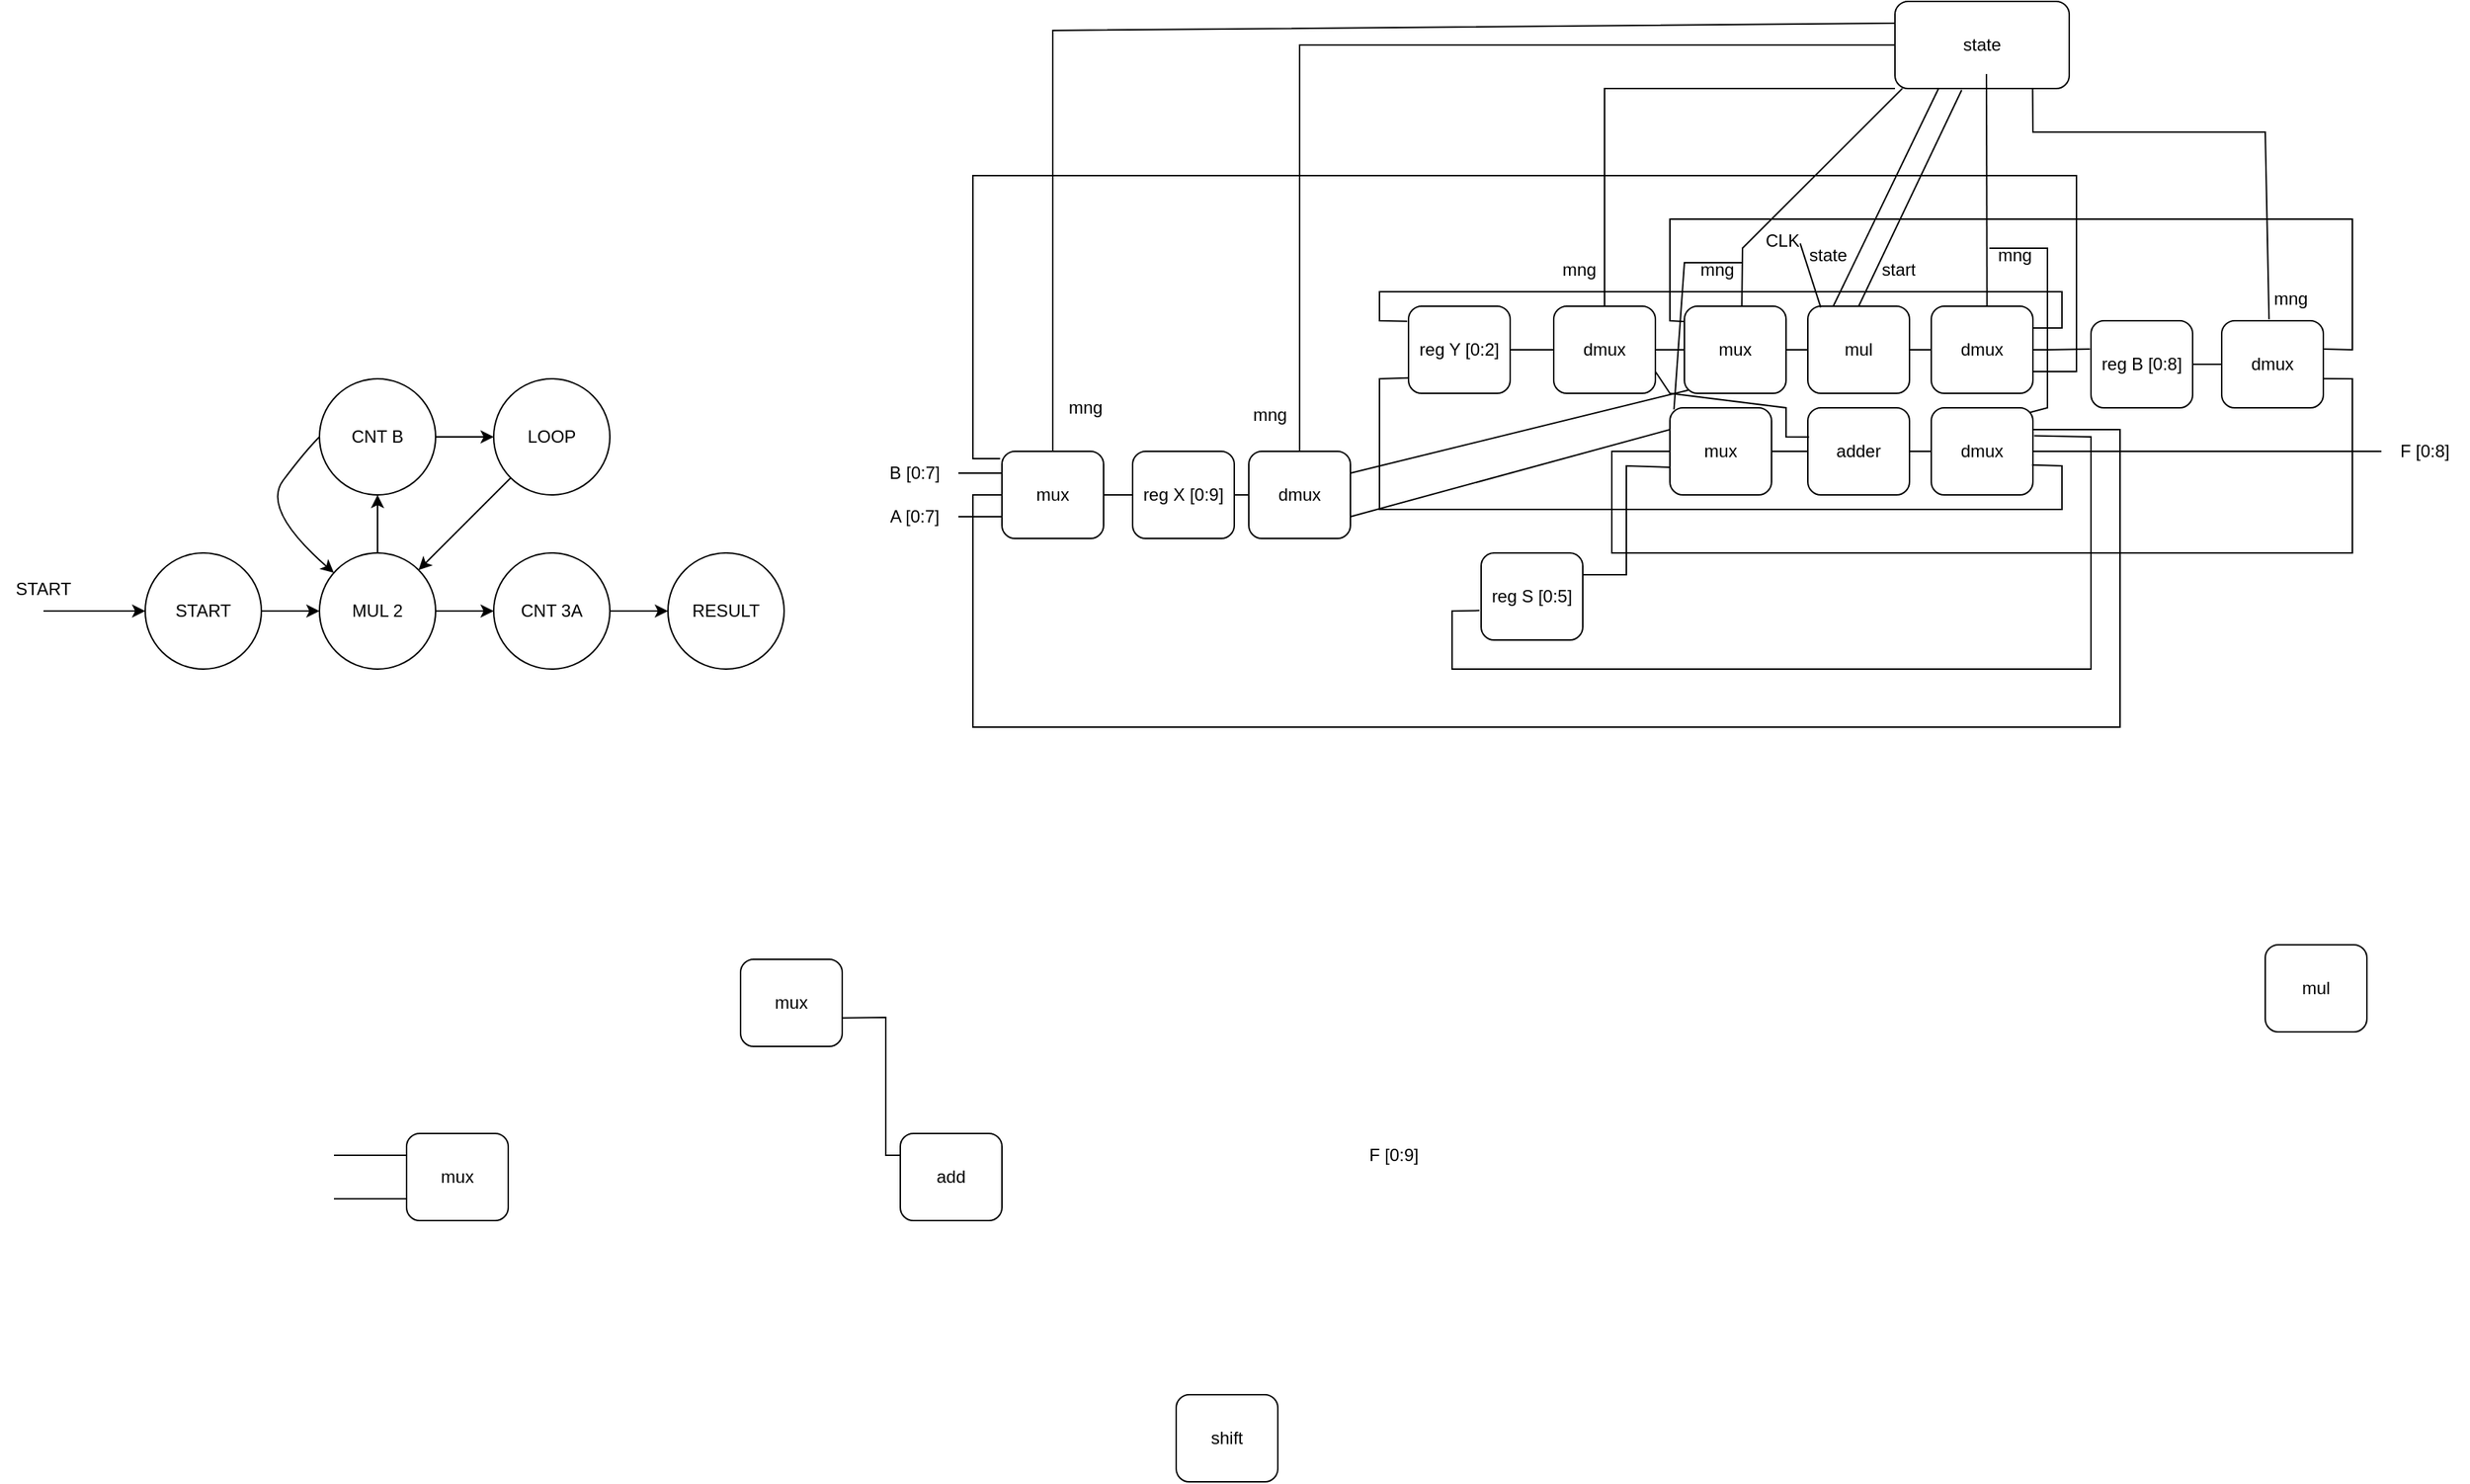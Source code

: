 <mxfile version="21.7.5" type="device">
  <diagram name="Страница — 1" id="_eKC1Yq2gjN5vhUV-_QZ">
    <mxGraphModel dx="2261" dy="2053" grid="1" gridSize="10" guides="1" tooltips="1" connect="1" arrows="1" fold="1" page="1" pageScale="1" pageWidth="827" pageHeight="1169" math="0" shadow="0">
      <root>
        <mxCell id="0" />
        <mxCell id="1" parent="0" />
        <mxCell id="QPCa7NaB6SAIlgkg3rmA-1" value="START" style="ellipse;whiteSpace=wrap;html=1;aspect=fixed;" parent="1" vertex="1">
          <mxGeometry x="70" y="360" width="80" height="80" as="geometry" />
        </mxCell>
        <mxCell id="QPCa7NaB6SAIlgkg3rmA-2" value="MUL 2" style="ellipse;whiteSpace=wrap;html=1;aspect=fixed;" parent="1" vertex="1">
          <mxGeometry x="190" y="360" width="80" height="80" as="geometry" />
        </mxCell>
        <mxCell id="QPCa7NaB6SAIlgkg3rmA-4" value="CNT 3A" style="ellipse;whiteSpace=wrap;html=1;aspect=fixed;" parent="1" vertex="1">
          <mxGeometry x="310" y="360" width="80" height="80" as="geometry" />
        </mxCell>
        <mxCell id="QPCa7NaB6SAIlgkg3rmA-6" value="RESULT" style="ellipse;whiteSpace=wrap;html=1;aspect=fixed;" parent="1" vertex="1">
          <mxGeometry x="430" y="360" width="80" height="80" as="geometry" />
        </mxCell>
        <mxCell id="QPCa7NaB6SAIlgkg3rmA-7" value="CNT B" style="ellipse;whiteSpace=wrap;html=1;aspect=fixed;" parent="1" vertex="1">
          <mxGeometry x="190" y="240" width="80" height="80" as="geometry" />
        </mxCell>
        <mxCell id="QPCa7NaB6SAIlgkg3rmA-8" value="LOOP" style="ellipse;whiteSpace=wrap;html=1;aspect=fixed;" parent="1" vertex="1">
          <mxGeometry x="310" y="240" width="80" height="80" as="geometry" />
        </mxCell>
        <mxCell id="QPCa7NaB6SAIlgkg3rmA-9" value="" style="endArrow=classic;html=1;rounded=0;entryX=0;entryY=0.5;entryDx=0;entryDy=0;" parent="1" target="QPCa7NaB6SAIlgkg3rmA-1" edge="1">
          <mxGeometry width="50" height="50" relative="1" as="geometry">
            <mxPoint y="400" as="sourcePoint" />
            <mxPoint x="360" y="390" as="targetPoint" />
          </mxGeometry>
        </mxCell>
        <mxCell id="QPCa7NaB6SAIlgkg3rmA-11" value="" style="endArrow=classic;html=1;rounded=0;exitX=1;exitY=0.5;exitDx=0;exitDy=0;entryX=0;entryY=0.5;entryDx=0;entryDy=0;" parent="1" source="QPCa7NaB6SAIlgkg3rmA-1" target="QPCa7NaB6SAIlgkg3rmA-2" edge="1">
          <mxGeometry width="50" height="50" relative="1" as="geometry">
            <mxPoint x="310" y="440" as="sourcePoint" />
            <mxPoint x="360" y="390" as="targetPoint" />
          </mxGeometry>
        </mxCell>
        <mxCell id="QPCa7NaB6SAIlgkg3rmA-12" value="" style="endArrow=classic;html=1;rounded=0;exitX=1;exitY=0.5;exitDx=0;exitDy=0;entryX=0;entryY=0.5;entryDx=0;entryDy=0;" parent="1" source="QPCa7NaB6SAIlgkg3rmA-2" target="QPCa7NaB6SAIlgkg3rmA-4" edge="1">
          <mxGeometry width="50" height="50" relative="1" as="geometry">
            <mxPoint x="310" y="440" as="sourcePoint" />
            <mxPoint x="360" y="390" as="targetPoint" />
          </mxGeometry>
        </mxCell>
        <mxCell id="QPCa7NaB6SAIlgkg3rmA-13" value="" style="endArrow=classic;html=1;rounded=0;entryX=0;entryY=0.5;entryDx=0;entryDy=0;exitX=1;exitY=0.5;exitDx=0;exitDy=0;" parent="1" source="QPCa7NaB6SAIlgkg3rmA-4" edge="1">
          <mxGeometry width="50" height="50" relative="1" as="geometry">
            <mxPoint x="310" y="440" as="sourcePoint" />
            <mxPoint x="430" y="400" as="targetPoint" />
          </mxGeometry>
        </mxCell>
        <mxCell id="QPCa7NaB6SAIlgkg3rmA-14" value="" style="endArrow=classic;html=1;rounded=0;entryX=0.5;entryY=1;entryDx=0;entryDy=0;exitX=0.5;exitY=0;exitDx=0;exitDy=0;" parent="1" source="QPCa7NaB6SAIlgkg3rmA-2" target="QPCa7NaB6SAIlgkg3rmA-7" edge="1">
          <mxGeometry width="50" height="50" relative="1" as="geometry">
            <mxPoint x="310" y="440" as="sourcePoint" />
            <mxPoint x="360" y="390" as="targetPoint" />
          </mxGeometry>
        </mxCell>
        <mxCell id="QPCa7NaB6SAIlgkg3rmA-15" value="" style="endArrow=classic;html=1;rounded=0;entryX=0;entryY=0.5;entryDx=0;entryDy=0;exitX=1;exitY=0.5;exitDx=0;exitDy=0;" parent="1" source="QPCa7NaB6SAIlgkg3rmA-7" target="QPCa7NaB6SAIlgkg3rmA-8" edge="1">
          <mxGeometry width="50" height="50" relative="1" as="geometry">
            <mxPoint x="310" y="440" as="sourcePoint" />
            <mxPoint x="360" y="390" as="targetPoint" />
          </mxGeometry>
        </mxCell>
        <mxCell id="QPCa7NaB6SAIlgkg3rmA-16" value="" style="endArrow=classic;html=1;rounded=0;exitX=0;exitY=1;exitDx=0;exitDy=0;entryX=1;entryY=0;entryDx=0;entryDy=0;" parent="1" source="QPCa7NaB6SAIlgkg3rmA-8" target="QPCa7NaB6SAIlgkg3rmA-2" edge="1">
          <mxGeometry width="50" height="50" relative="1" as="geometry">
            <mxPoint x="310" y="440" as="sourcePoint" />
            <mxPoint x="360" y="390" as="targetPoint" />
          </mxGeometry>
        </mxCell>
        <mxCell id="QPCa7NaB6SAIlgkg3rmA-18" value="" style="curved=1;endArrow=classic;html=1;rounded=0;exitX=0;exitY=0.5;exitDx=0;exitDy=0;" parent="1" source="QPCa7NaB6SAIlgkg3rmA-7" target="QPCa7NaB6SAIlgkg3rmA-2" edge="1">
          <mxGeometry width="50" height="50" relative="1" as="geometry">
            <mxPoint x="180" y="330" as="sourcePoint" />
            <mxPoint x="140" y="260" as="targetPoint" />
            <Array as="points">
              <mxPoint x="180" y="290" />
              <mxPoint x="150" y="330" />
            </Array>
          </mxGeometry>
        </mxCell>
        <mxCell id="QPCa7NaB6SAIlgkg3rmA-20" value="START" style="text;html=1;strokeColor=none;fillColor=none;align=center;verticalAlign=middle;whiteSpace=wrap;rounded=0;" parent="1" vertex="1">
          <mxGeometry x="-30" y="370" width="60" height="30" as="geometry" />
        </mxCell>
        <mxCell id="QPCa7NaB6SAIlgkg3rmA-22" value="mux" style="rounded=1;whiteSpace=wrap;html=1;" parent="1" vertex="1">
          <mxGeometry x="250" y="760" width="70" height="60" as="geometry" />
        </mxCell>
        <mxCell id="QPCa7NaB6SAIlgkg3rmA-23" value="" style="endArrow=none;html=1;rounded=0;entryX=0;entryY=0.25;entryDx=0;entryDy=0;" parent="1" target="QPCa7NaB6SAIlgkg3rmA-22" edge="1">
          <mxGeometry width="50" height="50" relative="1" as="geometry">
            <mxPoint x="200" y="775" as="sourcePoint" />
            <mxPoint x="440" y="480" as="targetPoint" />
          </mxGeometry>
        </mxCell>
        <mxCell id="QPCa7NaB6SAIlgkg3rmA-24" value="" style="endArrow=none;html=1;rounded=0;entryX=0;entryY=0.75;entryDx=0;entryDy=0;" parent="1" target="QPCa7NaB6SAIlgkg3rmA-22" edge="1">
          <mxGeometry width="50" height="50" relative="1" as="geometry">
            <mxPoint x="200" y="805" as="sourcePoint" />
            <mxPoint x="460" y="630" as="targetPoint" />
          </mxGeometry>
        </mxCell>
        <mxCell id="QPCa7NaB6SAIlgkg3rmA-25" value="A [0:7]" style="text;html=1;strokeColor=none;fillColor=none;align=center;verticalAlign=middle;whiteSpace=wrap;rounded=0;" parent="1" vertex="1">
          <mxGeometry x="570" y="320" width="60" height="30" as="geometry" />
        </mxCell>
        <mxCell id="QPCa7NaB6SAIlgkg3rmA-26" value="B [0:7]" style="text;html=1;strokeColor=none;fillColor=none;align=center;verticalAlign=middle;whiteSpace=wrap;rounded=0;" parent="1" vertex="1">
          <mxGeometry x="570" y="290" width="60" height="30" as="geometry" />
        </mxCell>
        <mxCell id="QPCa7NaB6SAIlgkg3rmA-29" value="reg X [0:9]" style="rounded=1;whiteSpace=wrap;html=1;" parent="1" vertex="1">
          <mxGeometry x="750" y="290" width="70" height="60" as="geometry" />
        </mxCell>
        <mxCell id="QPCa7NaB6SAIlgkg3rmA-31" value="mux" style="rounded=1;whiteSpace=wrap;html=1;" parent="1" vertex="1">
          <mxGeometry x="660" y="290" width="70" height="60" as="geometry" />
        </mxCell>
        <mxCell id="QPCa7NaB6SAIlgkg3rmA-34" value="add" style="rounded=1;whiteSpace=wrap;html=1;" parent="1" vertex="1">
          <mxGeometry x="590" y="760" width="70" height="60" as="geometry" />
        </mxCell>
        <mxCell id="QPCa7NaB6SAIlgkg3rmA-37" value="dmux" style="rounded=1;whiteSpace=wrap;html=1;" parent="1" vertex="1">
          <mxGeometry x="1040" y="190" width="70" height="60" as="geometry" />
        </mxCell>
        <mxCell id="QPCa7NaB6SAIlgkg3rmA-40" value="F [0:9]" style="text;html=1;strokeColor=none;fillColor=none;align=center;verticalAlign=middle;whiteSpace=wrap;rounded=0;" parent="1" vertex="1">
          <mxGeometry x="900" y="760" width="60" height="30" as="geometry" />
        </mxCell>
        <mxCell id="QPCa7NaB6SAIlgkg3rmA-41" value="reg S [0:5]" style="rounded=1;whiteSpace=wrap;html=1;" parent="1" vertex="1">
          <mxGeometry x="990" y="360" width="70" height="60" as="geometry" />
        </mxCell>
        <mxCell id="QPCa7NaB6SAIlgkg3rmA-44" value="shift" style="rounded=1;whiteSpace=wrap;html=1;" parent="1" vertex="1">
          <mxGeometry x="780" y="940" width="70" height="60" as="geometry" />
        </mxCell>
        <mxCell id="QPCa7NaB6SAIlgkg3rmA-47" value="adder" style="rounded=1;whiteSpace=wrap;html=1;" parent="1" vertex="1">
          <mxGeometry x="1215" y="260" width="70" height="60" as="geometry" />
        </mxCell>
        <mxCell id="QPCa7NaB6SAIlgkg3rmA-49" value="reg B [0:8]" style="rounded=1;whiteSpace=wrap;html=1;" parent="1" vertex="1">
          <mxGeometry x="1410" y="200" width="70" height="60" as="geometry" />
        </mxCell>
        <mxCell id="QPCa7NaB6SAIlgkg3rmA-51" value="mux" style="rounded=1;whiteSpace=wrap;html=1;" parent="1" vertex="1">
          <mxGeometry x="480" y="640" width="70" height="60" as="geometry" />
        </mxCell>
        <mxCell id="QPCa7NaB6SAIlgkg3rmA-53" value="" style="endArrow=none;html=1;rounded=0;entryX=0;entryY=0.25;entryDx=0;entryDy=0;exitX=1.006;exitY=0.672;exitDx=0;exitDy=0;exitPerimeter=0;" parent="1" source="QPCa7NaB6SAIlgkg3rmA-51" target="QPCa7NaB6SAIlgkg3rmA-34" edge="1">
          <mxGeometry width="50" height="50" relative="1" as="geometry">
            <mxPoint x="480" y="700" as="sourcePoint" />
            <mxPoint x="530" y="650" as="targetPoint" />
            <Array as="points">
              <mxPoint x="580" y="680" />
              <mxPoint x="580" y="775" />
            </Array>
          </mxGeometry>
        </mxCell>
        <mxCell id="QPCa7NaB6SAIlgkg3rmA-54" value="reg Y [0:2]" style="rounded=1;whiteSpace=wrap;html=1;" parent="1" vertex="1">
          <mxGeometry x="940" y="190" width="70" height="60" as="geometry" />
        </mxCell>
        <mxCell id="QPCa7NaB6SAIlgkg3rmA-56" value="mul" style="rounded=1;whiteSpace=wrap;html=1;" parent="1" vertex="1">
          <mxGeometry x="1530" y="630" width="70" height="60" as="geometry" />
        </mxCell>
        <mxCell id="QPCa7NaB6SAIlgkg3rmA-59" value="state" style="rounded=1;whiteSpace=wrap;html=1;" parent="1" vertex="1">
          <mxGeometry x="1275" y="-20" width="120" height="60" as="geometry" />
        </mxCell>
        <mxCell id="-mse4Fm2Hmg8w5qxIZF9-1" value="F [0:8]" style="text;html=1;strokeColor=none;fillColor=none;align=center;verticalAlign=middle;whiteSpace=wrap;rounded=0;" parent="1" vertex="1">
          <mxGeometry x="1610" y="275" width="60" height="30" as="geometry" />
        </mxCell>
        <mxCell id="-mse4Fm2Hmg8w5qxIZF9-2" value="mul" style="rounded=1;whiteSpace=wrap;html=1;" parent="1" vertex="1">
          <mxGeometry x="1215" y="190" width="70" height="60" as="geometry" />
        </mxCell>
        <mxCell id="-mse4Fm2Hmg8w5qxIZF9-3" value="" style="endArrow=none;html=1;rounded=0;entryX=0;entryY=0.5;entryDx=0;entryDy=0;exitX=1;exitY=0.5;exitDx=0;exitDy=0;" parent="1" source="QPCa7NaB6SAIlgkg3rmA-31" target="QPCa7NaB6SAIlgkg3rmA-29" edge="1">
          <mxGeometry width="50" height="50" relative="1" as="geometry">
            <mxPoint x="920" y="520" as="sourcePoint" />
            <mxPoint x="970" y="470" as="targetPoint" />
          </mxGeometry>
        </mxCell>
        <mxCell id="-mse4Fm2Hmg8w5qxIZF9-4" value="" style="endArrow=none;html=1;rounded=0;entryX=0;entryY=0.25;entryDx=0;entryDy=0;exitX=1;exitY=0.5;exitDx=0;exitDy=0;" parent="1" source="QPCa7NaB6SAIlgkg3rmA-26" target="QPCa7NaB6SAIlgkg3rmA-31" edge="1">
          <mxGeometry width="50" height="50" relative="1" as="geometry">
            <mxPoint x="880" y="470" as="sourcePoint" />
            <mxPoint x="930" y="420" as="targetPoint" />
          </mxGeometry>
        </mxCell>
        <mxCell id="-mse4Fm2Hmg8w5qxIZF9-5" value="" style="endArrow=none;html=1;rounded=0;entryX=0;entryY=0.5;entryDx=0;entryDy=0;exitX=1;exitY=0.5;exitDx=0;exitDy=0;" parent="1" source="QPCa7NaB6SAIlgkg3rmA-54" target="QPCa7NaB6SAIlgkg3rmA-37" edge="1">
          <mxGeometry width="50" height="50" relative="1" as="geometry">
            <mxPoint x="900" y="410" as="sourcePoint" />
            <mxPoint x="950" y="360" as="targetPoint" />
          </mxGeometry>
        </mxCell>
        <mxCell id="-mse4Fm2Hmg8w5qxIZF9-6" value="" style="endArrow=none;html=1;rounded=0;exitX=1;exitY=0.5;exitDx=0;exitDy=0;entryX=0;entryY=0.5;entryDx=0;entryDy=0;" parent="1" source="QPCa7NaB6SAIlgkg3rmA-37" target="-mse4Fm2Hmg8w5qxIZF9-35" edge="1">
          <mxGeometry width="50" height="50" relative="1" as="geometry">
            <mxPoint x="900" y="410" as="sourcePoint" />
            <mxPoint x="1170" y="190" as="targetPoint" />
          </mxGeometry>
        </mxCell>
        <mxCell id="-mse4Fm2Hmg8w5qxIZF9-7" value="" style="endArrow=none;html=1;rounded=0;entryX=1;entryY=0.75;entryDx=0;entryDy=0;exitX=0.012;exitY=0.335;exitDx=0;exitDy=0;exitPerimeter=0;" parent="1" source="QPCa7NaB6SAIlgkg3rmA-47" target="QPCa7NaB6SAIlgkg3rmA-37" edge="1">
          <mxGeometry width="50" height="50" relative="1" as="geometry">
            <mxPoint x="1110" y="430" as="sourcePoint" />
            <mxPoint x="1160" y="380" as="targetPoint" />
            <Array as="points">
              <mxPoint x="1200" y="280" />
              <mxPoint x="1200" y="260" />
              <mxPoint x="1120" y="250" />
            </Array>
          </mxGeometry>
        </mxCell>
        <mxCell id="-mse4Fm2Hmg8w5qxIZF9-8" value="" style="endArrow=none;html=1;rounded=0;entryX=1;entryY=0.25;entryDx=0;entryDy=0;exitX=-0.013;exitY=0.172;exitDx=0;exitDy=0;exitPerimeter=0;" parent="1" source="QPCa7NaB6SAIlgkg3rmA-54" target="-mse4Fm2Hmg8w5qxIZF9-9" edge="1">
          <mxGeometry width="50" height="50" relative="1" as="geometry">
            <mxPoint x="920" y="210" as="sourcePoint" />
            <mxPoint x="1160" y="380" as="targetPoint" />
            <Array as="points">
              <mxPoint x="920" y="200" />
              <mxPoint x="920" y="180" />
              <mxPoint x="1310" y="180" />
              <mxPoint x="1390" y="180" />
              <mxPoint x="1390" y="205" />
            </Array>
          </mxGeometry>
        </mxCell>
        <mxCell id="-mse4Fm2Hmg8w5qxIZF9-9" value="dmux" style="rounded=1;whiteSpace=wrap;html=1;" parent="1" vertex="1">
          <mxGeometry x="1300" y="190" width="70" height="60" as="geometry" />
        </mxCell>
        <mxCell id="-mse4Fm2Hmg8w5qxIZF9-10" value="" style="endArrow=none;html=1;rounded=0;entryX=1;entryY=0.5;entryDx=0;entryDy=0;exitX=0;exitY=0.5;exitDx=0;exitDy=0;" parent="1" source="-mse4Fm2Hmg8w5qxIZF9-9" target="-mse4Fm2Hmg8w5qxIZF9-2" edge="1">
          <mxGeometry width="50" height="50" relative="1" as="geometry">
            <mxPoint x="1080" y="320" as="sourcePoint" />
            <mxPoint x="1130" y="270" as="targetPoint" />
          </mxGeometry>
        </mxCell>
        <mxCell id="-mse4Fm2Hmg8w5qxIZF9-11" value="" style="endArrow=none;html=1;rounded=0;entryX=1;entryY=0.5;entryDx=0;entryDy=0;exitX=-0.011;exitY=0.325;exitDx=0;exitDy=0;exitPerimeter=0;" parent="1" source="QPCa7NaB6SAIlgkg3rmA-49" target="-mse4Fm2Hmg8w5qxIZF9-9" edge="1">
          <mxGeometry width="50" height="50" relative="1" as="geometry">
            <mxPoint x="1180" y="330" as="sourcePoint" />
            <mxPoint x="1230" y="280" as="targetPoint" />
            <Array as="points">
              <mxPoint x="1380" y="220" />
            </Array>
          </mxGeometry>
        </mxCell>
        <mxCell id="-mse4Fm2Hmg8w5qxIZF9-12" value="dmux" style="rounded=1;whiteSpace=wrap;html=1;" parent="1" vertex="1">
          <mxGeometry x="1300" y="260" width="70" height="60" as="geometry" />
        </mxCell>
        <mxCell id="-mse4Fm2Hmg8w5qxIZF9-13" value="" style="endArrow=none;html=1;rounded=0;entryX=0;entryY=0.5;entryDx=0;entryDy=0;exitX=1;exitY=0.5;exitDx=0;exitDy=0;" parent="1" source="QPCa7NaB6SAIlgkg3rmA-47" target="-mse4Fm2Hmg8w5qxIZF9-12" edge="1">
          <mxGeometry width="50" height="50" relative="1" as="geometry">
            <mxPoint x="1110" y="330" as="sourcePoint" />
            <mxPoint x="1160" y="280" as="targetPoint" />
          </mxGeometry>
        </mxCell>
        <mxCell id="-mse4Fm2Hmg8w5qxIZF9-14" value="" style="endArrow=none;html=1;rounded=0;entryX=0.991;entryY=0.656;entryDx=0;entryDy=0;entryPerimeter=0;exitX=0.005;exitY=0.823;exitDx=0;exitDy=0;exitPerimeter=0;" parent="1" source="QPCa7NaB6SAIlgkg3rmA-54" target="-mse4Fm2Hmg8w5qxIZF9-12" edge="1">
          <mxGeometry width="50" height="50" relative="1" as="geometry">
            <mxPoint x="920" y="240" as="sourcePoint" />
            <mxPoint x="1160" y="280" as="targetPoint" />
            <Array as="points">
              <mxPoint x="920" y="240" />
              <mxPoint x="920" y="330" />
              <mxPoint x="1390" y="330" />
              <mxPoint x="1390" y="300" />
            </Array>
          </mxGeometry>
        </mxCell>
        <mxCell id="-mse4Fm2Hmg8w5qxIZF9-16" value="" style="endArrow=none;html=1;rounded=0;entryX=1.008;entryY=0.325;entryDx=0;entryDy=0;entryPerimeter=0;exitX=0.016;exitY=0.178;exitDx=0;exitDy=0;exitPerimeter=0;" parent="1" source="-mse4Fm2Hmg8w5qxIZF9-35" target="-mse4Fm2Hmg8w5qxIZF9-17" edge="1">
          <mxGeometry width="50" height="50" relative="1" as="geometry">
            <mxPoint x="1160" y="220" as="sourcePoint" />
            <mxPoint x="1240" y="220" as="targetPoint" />
            <Array as="points">
              <mxPoint x="1120" y="200" />
              <mxPoint x="1120" y="130" />
              <mxPoint x="1200" y="130" />
              <mxPoint x="1500" y="130" />
              <mxPoint x="1590" y="130" />
              <mxPoint x="1590" y="220" />
            </Array>
          </mxGeometry>
        </mxCell>
        <mxCell id="-mse4Fm2Hmg8w5qxIZF9-17" value="dmux" style="rounded=1;whiteSpace=wrap;html=1;" parent="1" vertex="1">
          <mxGeometry x="1500" y="200" width="70" height="60" as="geometry" />
        </mxCell>
        <mxCell id="-mse4Fm2Hmg8w5qxIZF9-18" value="" style="endArrow=none;html=1;rounded=0;entryX=1;entryY=0.5;entryDx=0;entryDy=0;exitX=0;exitY=0.5;exitDx=0;exitDy=0;" parent="1" source="-mse4Fm2Hmg8w5qxIZF9-17" target="QPCa7NaB6SAIlgkg3rmA-49" edge="1">
          <mxGeometry width="50" height="50" relative="1" as="geometry">
            <mxPoint x="1270" y="320" as="sourcePoint" />
            <mxPoint x="1320" y="270" as="targetPoint" />
          </mxGeometry>
        </mxCell>
        <mxCell id="-mse4Fm2Hmg8w5qxIZF9-19" value="" style="endArrow=none;html=1;rounded=0;entryX=0.996;entryY=0.665;entryDx=0;entryDy=0;entryPerimeter=0;exitX=0;exitY=0.5;exitDx=0;exitDy=0;" parent="1" source="-mse4Fm2Hmg8w5qxIZF9-33" target="-mse4Fm2Hmg8w5qxIZF9-17" edge="1">
          <mxGeometry width="50" height="50" relative="1" as="geometry">
            <mxPoint x="1130" y="320" as="sourcePoint" />
            <mxPoint x="1250" y="190" as="targetPoint" />
            <Array as="points">
              <mxPoint x="1080" y="290" />
              <mxPoint x="1080" y="360" />
              <mxPoint x="1590" y="360" />
              <mxPoint x="1590" y="240" />
            </Array>
          </mxGeometry>
        </mxCell>
        <mxCell id="-mse4Fm2Hmg8w5qxIZF9-20" value="" style="endArrow=none;html=1;rounded=0;entryX=0.002;entryY=0.683;entryDx=0;entryDy=0;exitX=1;exitY=0.25;exitDx=0;exitDy=0;entryPerimeter=0;" parent="1" source="QPCa7NaB6SAIlgkg3rmA-41" target="-mse4Fm2Hmg8w5qxIZF9-33" edge="1">
          <mxGeometry width="50" height="50" relative="1" as="geometry">
            <mxPoint x="1150" y="370" as="sourcePoint" />
            <mxPoint x="1150" y="300" as="targetPoint" />
            <Array as="points">
              <mxPoint x="1090" y="375" />
              <mxPoint x="1090" y="300" />
            </Array>
          </mxGeometry>
        </mxCell>
        <mxCell id="-mse4Fm2Hmg8w5qxIZF9-21" value="" style="endArrow=none;html=1;rounded=0;entryX=1.012;entryY=0.321;entryDx=0;entryDy=0;exitX=-0.016;exitY=0.661;exitDx=0;exitDy=0;exitPerimeter=0;entryPerimeter=0;" parent="1" source="QPCa7NaB6SAIlgkg3rmA-41" target="-mse4Fm2Hmg8w5qxIZF9-12" edge="1">
          <mxGeometry width="50" height="50" relative="1" as="geometry">
            <mxPoint x="1260" y="360" as="sourcePoint" />
            <mxPoint x="1310" y="310" as="targetPoint" />
            <Array as="points">
              <mxPoint x="970" y="400" />
              <mxPoint x="970" y="440" />
              <mxPoint x="1040" y="440" />
              <mxPoint x="1410" y="440" />
              <mxPoint x="1410" y="280" />
            </Array>
          </mxGeometry>
        </mxCell>
        <mxCell id="-mse4Fm2Hmg8w5qxIZF9-22" value="" style="endArrow=none;html=1;rounded=0;exitX=1;exitY=0.5;exitDx=0;exitDy=0;entryX=0;entryY=0.75;entryDx=0;entryDy=0;" parent="1" source="QPCa7NaB6SAIlgkg3rmA-25" target="QPCa7NaB6SAIlgkg3rmA-31" edge="1">
          <mxGeometry width="50" height="50" relative="1" as="geometry">
            <mxPoint x="890" y="400" as="sourcePoint" />
            <mxPoint x="710" y="335" as="targetPoint" />
          </mxGeometry>
        </mxCell>
        <mxCell id="-mse4Fm2Hmg8w5qxIZF9-24" value="dmux" style="rounded=1;whiteSpace=wrap;html=1;" parent="1" vertex="1">
          <mxGeometry x="830" y="290" width="70" height="60" as="geometry" />
        </mxCell>
        <mxCell id="-mse4Fm2Hmg8w5qxIZF9-25" value="" style="endArrow=none;html=1;rounded=0;entryX=0;entryY=0.5;entryDx=0;entryDy=0;exitX=1;exitY=0.5;exitDx=0;exitDy=0;" parent="1" source="QPCa7NaB6SAIlgkg3rmA-29" target="-mse4Fm2Hmg8w5qxIZF9-24" edge="1">
          <mxGeometry width="50" height="50" relative="1" as="geometry">
            <mxPoint x="840" y="470" as="sourcePoint" />
            <mxPoint x="890" y="420" as="targetPoint" />
          </mxGeometry>
        </mxCell>
        <mxCell id="-mse4Fm2Hmg8w5qxIZF9-27" value="" style="endArrow=none;html=1;rounded=0;exitX=1;exitY=0.75;exitDx=0;exitDy=0;entryX=0;entryY=0.25;entryDx=0;entryDy=0;" parent="1" source="-mse4Fm2Hmg8w5qxIZF9-24" target="-mse4Fm2Hmg8w5qxIZF9-33" edge="1">
          <mxGeometry width="50" height="50" relative="1" as="geometry">
            <mxPoint x="1060" y="380" as="sourcePoint" />
            <mxPoint x="1140" y="280" as="targetPoint" />
          </mxGeometry>
        </mxCell>
        <mxCell id="-mse4Fm2Hmg8w5qxIZF9-29" value="" style="endArrow=none;html=1;rounded=0;entryX=1;entryY=0.25;entryDx=0;entryDy=0;exitX=0;exitY=0.5;exitDx=0;exitDy=0;" parent="1" source="QPCa7NaB6SAIlgkg3rmA-31" target="-mse4Fm2Hmg8w5qxIZF9-12" edge="1">
          <mxGeometry width="50" height="50" relative="1" as="geometry">
            <mxPoint x="1020" y="240" as="sourcePoint" />
            <mxPoint x="1070" y="190" as="targetPoint" />
            <Array as="points">
              <mxPoint x="640" y="320" />
              <mxPoint x="640" y="480" />
              <mxPoint x="1430" y="480" />
              <mxPoint x="1430" y="275" />
            </Array>
          </mxGeometry>
        </mxCell>
        <mxCell id="-mse4Fm2Hmg8w5qxIZF9-30" value="" style="endArrow=none;html=1;rounded=0;exitX=1;exitY=0.25;exitDx=0;exitDy=0;entryX=0.036;entryY=0.964;entryDx=0;entryDy=0;entryPerimeter=0;" parent="1" source="-mse4Fm2Hmg8w5qxIZF9-24" target="-mse4Fm2Hmg8w5qxIZF9-35" edge="1">
          <mxGeometry width="50" height="50" relative="1" as="geometry">
            <mxPoint x="1130" y="280" as="sourcePoint" />
            <mxPoint x="1130" y="250" as="targetPoint" />
          </mxGeometry>
        </mxCell>
        <mxCell id="-mse4Fm2Hmg8w5qxIZF9-31" value="" style="endArrow=none;html=1;rounded=0;entryX=1;entryY=0.75;entryDx=0;entryDy=0;exitX=-0.018;exitY=0.083;exitDx=0;exitDy=0;exitPerimeter=0;" parent="1" source="QPCa7NaB6SAIlgkg3rmA-31" target="-mse4Fm2Hmg8w5qxIZF9-9" edge="1">
          <mxGeometry width="50" height="50" relative="1" as="geometry">
            <mxPoint x="640" y="280" as="sourcePoint" />
            <mxPoint x="1180" y="230" as="targetPoint" />
            <Array as="points">
              <mxPoint x="640" y="295" />
              <mxPoint x="640" y="100" />
              <mxPoint x="1400" y="100" />
              <mxPoint x="1400" y="235" />
            </Array>
          </mxGeometry>
        </mxCell>
        <mxCell id="-mse4Fm2Hmg8w5qxIZF9-32" value="" style="endArrow=none;html=1;rounded=0;exitX=1;exitY=0.5;exitDx=0;exitDy=0;" parent="1" source="-mse4Fm2Hmg8w5qxIZF9-12" edge="1">
          <mxGeometry width="50" height="50" relative="1" as="geometry">
            <mxPoint x="1350" y="350" as="sourcePoint" />
            <mxPoint x="1610" y="290" as="targetPoint" />
          </mxGeometry>
        </mxCell>
        <mxCell id="-mse4Fm2Hmg8w5qxIZF9-33" value="mux" style="rounded=1;whiteSpace=wrap;html=1;" parent="1" vertex="1">
          <mxGeometry x="1120" y="260" width="70" height="60" as="geometry" />
        </mxCell>
        <mxCell id="-mse4Fm2Hmg8w5qxIZF9-34" value="" style="endArrow=none;html=1;rounded=0;entryX=0;entryY=0.5;entryDx=0;entryDy=0;exitX=1;exitY=0.5;exitDx=0;exitDy=0;" parent="1" source="-mse4Fm2Hmg8w5qxIZF9-33" target="QPCa7NaB6SAIlgkg3rmA-47" edge="1">
          <mxGeometry width="50" height="50" relative="1" as="geometry">
            <mxPoint x="1170" y="310" as="sourcePoint" />
            <mxPoint x="1220" y="260" as="targetPoint" />
          </mxGeometry>
        </mxCell>
        <mxCell id="-mse4Fm2Hmg8w5qxIZF9-35" value="mux" style="rounded=1;whiteSpace=wrap;html=1;" parent="1" vertex="1">
          <mxGeometry x="1130" y="190" width="70" height="60" as="geometry" />
        </mxCell>
        <mxCell id="-mse4Fm2Hmg8w5qxIZF9-36" value="" style="endArrow=none;html=1;rounded=0;entryX=0;entryY=0.5;entryDx=0;entryDy=0;exitX=1;exitY=0.5;exitDx=0;exitDy=0;" parent="1" source="-mse4Fm2Hmg8w5qxIZF9-35" target="-mse4Fm2Hmg8w5qxIZF9-2" edge="1">
          <mxGeometry width="50" height="50" relative="1" as="geometry">
            <mxPoint x="1170" y="310" as="sourcePoint" />
            <mxPoint x="1220" y="260" as="targetPoint" />
          </mxGeometry>
        </mxCell>
        <mxCell id="A6GCW3cZf4Xv6OR6NNDv-1" value="" style="endArrow=none;html=1;rounded=0;exitX=0.548;exitY=0;exitDx=0;exitDy=0;exitPerimeter=0;" edge="1" parent="1" source="-mse4Fm2Hmg8w5qxIZF9-9">
          <mxGeometry width="50" height="50" relative="1" as="geometry">
            <mxPoint x="1090" y="450" as="sourcePoint" />
            <mxPoint x="1338" y="30" as="targetPoint" />
          </mxGeometry>
        </mxCell>
        <mxCell id="A6GCW3cZf4Xv6OR6NNDv-2" value="" style="endArrow=none;html=1;rounded=0;entryX=0.79;entryY=1.003;entryDx=0;entryDy=0;entryPerimeter=0;exitX=0.466;exitY=-0.017;exitDx=0;exitDy=0;exitPerimeter=0;" edge="1" parent="1" source="-mse4Fm2Hmg8w5qxIZF9-17" target="QPCa7NaB6SAIlgkg3rmA-59">
          <mxGeometry width="50" height="50" relative="1" as="geometry">
            <mxPoint x="1220" y="130" as="sourcePoint" />
            <mxPoint x="1270" y="80" as="targetPoint" />
            <Array as="points">
              <mxPoint x="1530" y="70" />
              <mxPoint x="1370" y="70" />
            </Array>
          </mxGeometry>
        </mxCell>
        <mxCell id="A6GCW3cZf4Xv6OR6NNDv-4" value="" style="endArrow=none;html=1;rounded=0;exitX=0.973;exitY=0.052;exitDx=0;exitDy=0;exitPerimeter=0;" edge="1" parent="1" source="-mse4Fm2Hmg8w5qxIZF9-12">
          <mxGeometry width="50" height="50" relative="1" as="geometry">
            <mxPoint x="1380" y="150" as="sourcePoint" />
            <mxPoint x="1340" y="150" as="targetPoint" />
            <Array as="points">
              <mxPoint x="1380" y="260" />
              <mxPoint x="1380" y="150" />
            </Array>
          </mxGeometry>
        </mxCell>
        <mxCell id="A6GCW3cZf4Xv6OR6NNDv-5" value="" style="endArrow=none;html=1;rounded=0;entryX=0.042;entryY=1;entryDx=0;entryDy=0;exitX=0.565;exitY=-0.005;exitDx=0;exitDy=0;entryPerimeter=0;exitPerimeter=0;" edge="1" parent="1" source="-mse4Fm2Hmg8w5qxIZF9-35" target="QPCa7NaB6SAIlgkg3rmA-59">
          <mxGeometry width="50" height="50" relative="1" as="geometry">
            <mxPoint x="930" y="140" as="sourcePoint" />
            <mxPoint x="980" y="90" as="targetPoint" />
            <Array as="points">
              <mxPoint x="1170" y="150" />
            </Array>
          </mxGeometry>
        </mxCell>
        <mxCell id="A6GCW3cZf4Xv6OR6NNDv-6" value="" style="endArrow=none;html=1;rounded=0;exitX=0.04;exitY=0.019;exitDx=0;exitDy=0;exitPerimeter=0;" edge="1" parent="1" source="-mse4Fm2Hmg8w5qxIZF9-33">
          <mxGeometry width="50" height="50" relative="1" as="geometry">
            <mxPoint x="1070" y="210" as="sourcePoint" />
            <mxPoint x="1170" y="160" as="targetPoint" />
            <Array as="points">
              <mxPoint x="1130" y="160" />
            </Array>
          </mxGeometry>
        </mxCell>
        <mxCell id="A6GCW3cZf4Xv6OR6NNDv-7" value="" style="endArrow=none;html=1;rounded=0;entryX=0;entryY=1;entryDx=0;entryDy=0;exitX=0.5;exitY=0;exitDx=0;exitDy=0;" edge="1" parent="1" source="QPCa7NaB6SAIlgkg3rmA-37" target="QPCa7NaB6SAIlgkg3rmA-59">
          <mxGeometry width="50" height="50" relative="1" as="geometry">
            <mxPoint x="800" y="90" as="sourcePoint" />
            <mxPoint x="850" y="40" as="targetPoint" />
            <Array as="points">
              <mxPoint x="1075" y="40" />
            </Array>
          </mxGeometry>
        </mxCell>
        <mxCell id="A6GCW3cZf4Xv6OR6NNDv-8" value="" style="endArrow=none;html=1;rounded=0;entryX=0;entryY=0.5;entryDx=0;entryDy=0;exitX=0.5;exitY=0;exitDx=0;exitDy=0;" edge="1" parent="1" source="-mse4Fm2Hmg8w5qxIZF9-24" target="QPCa7NaB6SAIlgkg3rmA-59">
          <mxGeometry width="50" height="50" relative="1" as="geometry">
            <mxPoint x="800" y="90" as="sourcePoint" />
            <mxPoint x="850" y="40" as="targetPoint" />
            <Array as="points">
              <mxPoint x="865" y="10" />
            </Array>
          </mxGeometry>
        </mxCell>
        <mxCell id="A6GCW3cZf4Xv6OR6NNDv-9" value="" style="endArrow=none;html=1;rounded=0;exitX=0.5;exitY=0;exitDx=0;exitDy=0;entryX=0;entryY=0.25;entryDx=0;entryDy=0;" edge="1" parent="1" source="QPCa7NaB6SAIlgkg3rmA-31" target="QPCa7NaB6SAIlgkg3rmA-59">
          <mxGeometry width="50" height="50" relative="1" as="geometry">
            <mxPoint x="800" y="90" as="sourcePoint" />
            <mxPoint x="850" y="40" as="targetPoint" />
            <Array as="points">
              <mxPoint x="695" />
            </Array>
          </mxGeometry>
        </mxCell>
        <mxCell id="A6GCW3cZf4Xv6OR6NNDv-10" value="" style="endArrow=none;html=1;rounded=0;entryX=0.25;entryY=1;entryDx=0;entryDy=0;exitX=0.25;exitY=0;exitDx=0;exitDy=0;" edge="1" parent="1" source="-mse4Fm2Hmg8w5qxIZF9-2" target="QPCa7NaB6SAIlgkg3rmA-59">
          <mxGeometry width="50" height="50" relative="1" as="geometry">
            <mxPoint x="800" y="190" as="sourcePoint" />
            <mxPoint x="850" y="140" as="targetPoint" />
          </mxGeometry>
        </mxCell>
        <mxCell id="A6GCW3cZf4Xv6OR6NNDv-11" value="" style="endArrow=none;html=1;rounded=0;entryX=0.383;entryY=1.017;entryDx=0;entryDy=0;entryPerimeter=0;exitX=0.5;exitY=0;exitDx=0;exitDy=0;" edge="1" parent="1" source="-mse4Fm2Hmg8w5qxIZF9-2" target="QPCa7NaB6SAIlgkg3rmA-59">
          <mxGeometry width="50" height="50" relative="1" as="geometry">
            <mxPoint x="800" y="190" as="sourcePoint" />
            <mxPoint x="850" y="140" as="targetPoint" />
          </mxGeometry>
        </mxCell>
        <mxCell id="A6GCW3cZf4Xv6OR6NNDv-12" value="start" style="text;strokeColor=none;fillColor=none;align=left;verticalAlign=middle;spacingLeft=4;spacingRight=4;overflow=hidden;points=[[0,0.5],[1,0.5]];portConstraint=eastwest;rotatable=0;whiteSpace=wrap;html=1;" vertex="1" parent="1">
          <mxGeometry x="1260" y="150" width="80" height="30" as="geometry" />
        </mxCell>
        <mxCell id="A6GCW3cZf4Xv6OR6NNDv-13" value="state" style="text;strokeColor=none;fillColor=none;align=left;verticalAlign=middle;spacingLeft=4;spacingRight=4;overflow=hidden;points=[[0,0.5],[1,0.5]];portConstraint=eastwest;rotatable=0;whiteSpace=wrap;html=1;" vertex="1" parent="1">
          <mxGeometry x="1210" y="140" width="80" height="30" as="geometry" />
        </mxCell>
        <mxCell id="A6GCW3cZf4Xv6OR6NNDv-15" value="mng" style="text;strokeColor=none;fillColor=none;align=left;verticalAlign=middle;spacingLeft=4;spacingRight=4;overflow=hidden;points=[[0,0.5],[1,0.5]];portConstraint=eastwest;rotatable=0;whiteSpace=wrap;html=1;" vertex="1" parent="1">
          <mxGeometry x="1340" y="140" width="80" height="30" as="geometry" />
        </mxCell>
        <mxCell id="A6GCW3cZf4Xv6OR6NNDv-16" value="mng" style="text;strokeColor=none;fillColor=none;align=left;verticalAlign=middle;spacingLeft=4;spacingRight=4;overflow=hidden;points=[[0,0.5],[1,0.5]];portConstraint=eastwest;rotatable=0;whiteSpace=wrap;html=1;" vertex="1" parent="1">
          <mxGeometry x="1530" y="170" width="80" height="30" as="geometry" />
        </mxCell>
        <mxCell id="A6GCW3cZf4Xv6OR6NNDv-17" value="mng" style="text;strokeColor=none;fillColor=none;align=left;verticalAlign=middle;spacingLeft=4;spacingRight=4;overflow=hidden;points=[[0,0.5],[1,0.5]];portConstraint=eastwest;rotatable=0;whiteSpace=wrap;html=1;" vertex="1" parent="1">
          <mxGeometry x="1135" y="150" width="80" height="30" as="geometry" />
        </mxCell>
        <mxCell id="A6GCW3cZf4Xv6OR6NNDv-18" value="mng" style="text;strokeColor=none;fillColor=none;align=left;verticalAlign=middle;spacingLeft=4;spacingRight=4;overflow=hidden;points=[[0,0.5],[1,0.5]];portConstraint=eastwest;rotatable=0;whiteSpace=wrap;html=1;" vertex="1" parent="1">
          <mxGeometry x="1040" y="150" width="80" height="30" as="geometry" />
        </mxCell>
        <mxCell id="A6GCW3cZf4Xv6OR6NNDv-19" value="mng" style="text;strokeColor=none;fillColor=none;align=left;verticalAlign=middle;spacingLeft=4;spacingRight=4;overflow=hidden;points=[[0,0.5],[1,0.5]];portConstraint=eastwest;rotatable=0;whiteSpace=wrap;html=1;" vertex="1" parent="1">
          <mxGeometry x="827" y="250" width="80" height="30" as="geometry" />
        </mxCell>
        <mxCell id="A6GCW3cZf4Xv6OR6NNDv-22" value="mng" style="text;strokeColor=none;fillColor=none;align=left;verticalAlign=middle;spacingLeft=4;spacingRight=4;overflow=hidden;points=[[0,0.5],[1,0.5]];portConstraint=eastwest;rotatable=0;whiteSpace=wrap;html=1;" vertex="1" parent="1">
          <mxGeometry x="700" y="245" width="80" height="30" as="geometry" />
        </mxCell>
        <mxCell id="A6GCW3cZf4Xv6OR6NNDv-23" value="" style="endArrow=none;html=1;rounded=0;exitX=0.127;exitY=0.014;exitDx=0;exitDy=0;exitPerimeter=0;entryX=0.934;entryY=-0.111;entryDx=0;entryDy=0;entryPerimeter=0;" edge="1" parent="1" source="-mse4Fm2Hmg8w5qxIZF9-2" target="A6GCW3cZf4Xv6OR6NNDv-17">
          <mxGeometry width="50" height="50" relative="1" as="geometry">
            <mxPoint x="1220" y="180" as="sourcePoint" />
            <mxPoint x="1270" y="130" as="targetPoint" />
          </mxGeometry>
        </mxCell>
        <mxCell id="A6GCW3cZf4Xv6OR6NNDv-24" value="CLK" style="text;strokeColor=none;fillColor=none;align=left;verticalAlign=middle;spacingLeft=4;spacingRight=4;overflow=hidden;points=[[0,0.5],[1,0.5]];portConstraint=eastwest;rotatable=0;whiteSpace=wrap;html=1;" vertex="1" parent="1">
          <mxGeometry x="1180" y="130" width="80" height="30" as="geometry" />
        </mxCell>
      </root>
    </mxGraphModel>
  </diagram>
</mxfile>
